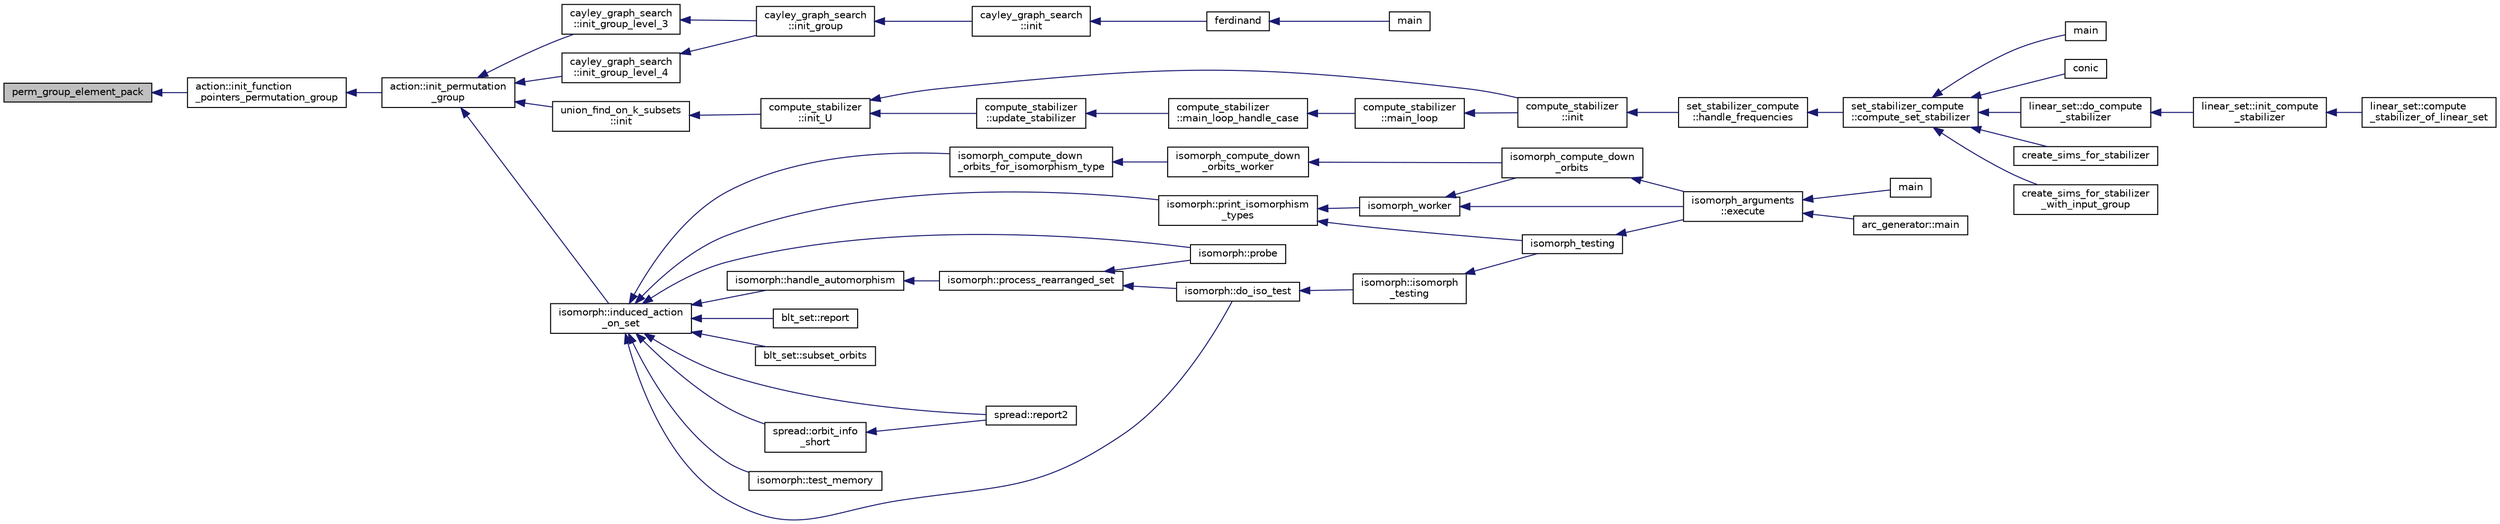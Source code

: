 digraph "perm_group_element_pack"
{
  edge [fontname="Helvetica",fontsize="10",labelfontname="Helvetica",labelfontsize="10"];
  node [fontname="Helvetica",fontsize="10",shape=record];
  rankdir="LR";
  Node8355 [label="perm_group_element_pack",height=0.2,width=0.4,color="black", fillcolor="grey75", style="filled", fontcolor="black"];
  Node8355 -> Node8356 [dir="back",color="midnightblue",fontsize="10",style="solid",fontname="Helvetica"];
  Node8356 [label="action::init_function\l_pointers_permutation_group",height=0.2,width=0.4,color="black", fillcolor="white", style="filled",URL="$d2/d86/classaction.html#a8e6cd4aa446047edbebe7e0702dc1f17"];
  Node8356 -> Node8357 [dir="back",color="midnightblue",fontsize="10",style="solid",fontname="Helvetica"];
  Node8357 [label="action::init_permutation\l_group",height=0.2,width=0.4,color="black", fillcolor="white", style="filled",URL="$d2/d86/classaction.html#a339bbfc596572ec88071c5f5e0ce3f41"];
  Node8357 -> Node8358 [dir="back",color="midnightblue",fontsize="10",style="solid",fontname="Helvetica"];
  Node8358 [label="cayley_graph_search\l::init_group_level_3",height=0.2,width=0.4,color="black", fillcolor="white", style="filled",URL="$de/dae/classcayley__graph__search.html#a7c936e674e8ea64597fa37ae5aa71c71"];
  Node8358 -> Node8359 [dir="back",color="midnightblue",fontsize="10",style="solid",fontname="Helvetica"];
  Node8359 [label="cayley_graph_search\l::init_group",height=0.2,width=0.4,color="black", fillcolor="white", style="filled",URL="$de/dae/classcayley__graph__search.html#adbce2e517a8ed979f53e8aeb043cf4ca"];
  Node8359 -> Node8360 [dir="back",color="midnightblue",fontsize="10",style="solid",fontname="Helvetica"];
  Node8360 [label="cayley_graph_search\l::init",height=0.2,width=0.4,color="black", fillcolor="white", style="filled",URL="$de/dae/classcayley__graph__search.html#add9c6434abeaebac4a07bc03cb21672d"];
  Node8360 -> Node8361 [dir="back",color="midnightblue",fontsize="10",style="solid",fontname="Helvetica"];
  Node8361 [label="ferdinand",height=0.2,width=0.4,color="black", fillcolor="white", style="filled",URL="$da/df3/ferdinand_8_c.html#a322b57727d23cf5a0932f11c30ea18d9"];
  Node8361 -> Node8362 [dir="back",color="midnightblue",fontsize="10",style="solid",fontname="Helvetica"];
  Node8362 [label="main",height=0.2,width=0.4,color="black", fillcolor="white", style="filled",URL="$da/df3/ferdinand_8_c.html#a3c04138a5bfe5d72780bb7e82a18e627"];
  Node8357 -> Node8363 [dir="back",color="midnightblue",fontsize="10",style="solid",fontname="Helvetica"];
  Node8363 [label="cayley_graph_search\l::init_group_level_4",height=0.2,width=0.4,color="black", fillcolor="white", style="filled",URL="$de/dae/classcayley__graph__search.html#a6593f90cd91bea8c23fe71acca05655e"];
  Node8363 -> Node8359 [dir="back",color="midnightblue",fontsize="10",style="solid",fontname="Helvetica"];
  Node8357 -> Node8364 [dir="back",color="midnightblue",fontsize="10",style="solid",fontname="Helvetica"];
  Node8364 [label="union_find_on_k_subsets\l::init",height=0.2,width=0.4,color="black", fillcolor="white", style="filled",URL="$d3/d1b/classunion__find__on__k__subsets.html#aad0de310a8e8df1ff78ee2eaf3ec1e54"];
  Node8364 -> Node8365 [dir="back",color="midnightblue",fontsize="10",style="solid",fontname="Helvetica"];
  Node8365 [label="compute_stabilizer\l::init_U",height=0.2,width=0.4,color="black", fillcolor="white", style="filled",URL="$d8/d30/classcompute__stabilizer.html#a00de428b9934e9a55157eff6c43d64d0"];
  Node8365 -> Node8366 [dir="back",color="midnightblue",fontsize="10",style="solid",fontname="Helvetica"];
  Node8366 [label="compute_stabilizer\l::init",height=0.2,width=0.4,color="black", fillcolor="white", style="filled",URL="$d8/d30/classcompute__stabilizer.html#a36a1729430f317a65559220a8206a7d7"];
  Node8366 -> Node8367 [dir="back",color="midnightblue",fontsize="10",style="solid",fontname="Helvetica"];
  Node8367 [label="set_stabilizer_compute\l::handle_frequencies",height=0.2,width=0.4,color="black", fillcolor="white", style="filled",URL="$d8/dc6/classset__stabilizer__compute.html#a247c31bc3f19f22dadbfd7607cbaaa78"];
  Node8367 -> Node8368 [dir="back",color="midnightblue",fontsize="10",style="solid",fontname="Helvetica"];
  Node8368 [label="set_stabilizer_compute\l::compute_set_stabilizer",height=0.2,width=0.4,color="black", fillcolor="white", style="filled",URL="$d8/dc6/classset__stabilizer__compute.html#ad4f92074322e98c7cd0ed5d4f8486b76"];
  Node8368 -> Node8369 [dir="back",color="midnightblue",fontsize="10",style="solid",fontname="Helvetica"];
  Node8369 [label="main",height=0.2,width=0.4,color="black", fillcolor="white", style="filled",URL="$db/d67/test__hyperoval_8_c.html#a3c04138a5bfe5d72780bb7e82a18e627"];
  Node8368 -> Node8370 [dir="back",color="midnightblue",fontsize="10",style="solid",fontname="Helvetica"];
  Node8370 [label="conic",height=0.2,width=0.4,color="black", fillcolor="white", style="filled",URL="$d4/de8/conic_8_c.html#a96def9474b981a9d5831a9b48d85d652"];
  Node8368 -> Node8371 [dir="back",color="midnightblue",fontsize="10",style="solid",fontname="Helvetica"];
  Node8371 [label="linear_set::do_compute\l_stabilizer",height=0.2,width=0.4,color="black", fillcolor="white", style="filled",URL="$dd/d86/classlinear__set.html#ae8f58ded28fb5370f4459cca42b7463b"];
  Node8371 -> Node8372 [dir="back",color="midnightblue",fontsize="10",style="solid",fontname="Helvetica"];
  Node8372 [label="linear_set::init_compute\l_stabilizer",height=0.2,width=0.4,color="black", fillcolor="white", style="filled",URL="$dd/d86/classlinear__set.html#a0cc3eaec1896fdc977b62e94623b055b"];
  Node8372 -> Node8373 [dir="back",color="midnightblue",fontsize="10",style="solid",fontname="Helvetica"];
  Node8373 [label="linear_set::compute\l_stabilizer_of_linear_set",height=0.2,width=0.4,color="black", fillcolor="white", style="filled",URL="$dd/d86/classlinear__set.html#a098a133edfbaae0fd347a69c50bdbee2"];
  Node8368 -> Node8374 [dir="back",color="midnightblue",fontsize="10",style="solid",fontname="Helvetica"];
  Node8374 [label="create_sims_for_stabilizer",height=0.2,width=0.4,color="black", fillcolor="white", style="filled",URL="$d0/d76/tl__algebra__and__number__theory_8h.html#af2c67d225072549409be710ac3cd30f8"];
  Node8368 -> Node8375 [dir="back",color="midnightblue",fontsize="10",style="solid",fontname="Helvetica"];
  Node8375 [label="create_sims_for_stabilizer\l_with_input_group",height=0.2,width=0.4,color="black", fillcolor="white", style="filled",URL="$d0/d76/tl__algebra__and__number__theory_8h.html#af5482567a8d6ba5c2fe593bf6f7f9a0f"];
  Node8365 -> Node8376 [dir="back",color="midnightblue",fontsize="10",style="solid",fontname="Helvetica"];
  Node8376 [label="compute_stabilizer\l::update_stabilizer",height=0.2,width=0.4,color="black", fillcolor="white", style="filled",URL="$d8/d30/classcompute__stabilizer.html#a9d7978a6326dc7f0935f557f0828ed8e"];
  Node8376 -> Node8377 [dir="back",color="midnightblue",fontsize="10",style="solid",fontname="Helvetica"];
  Node8377 [label="compute_stabilizer\l::main_loop_handle_case",height=0.2,width=0.4,color="black", fillcolor="white", style="filled",URL="$d8/d30/classcompute__stabilizer.html#a040fb5c6ad50133c5a16a35ed5b2ecc4"];
  Node8377 -> Node8378 [dir="back",color="midnightblue",fontsize="10",style="solid",fontname="Helvetica"];
  Node8378 [label="compute_stabilizer\l::main_loop",height=0.2,width=0.4,color="black", fillcolor="white", style="filled",URL="$d8/d30/classcompute__stabilizer.html#ae8615a28e0494704450689b6ea0b7ca2"];
  Node8378 -> Node8366 [dir="back",color="midnightblue",fontsize="10",style="solid",fontname="Helvetica"];
  Node8357 -> Node8379 [dir="back",color="midnightblue",fontsize="10",style="solid",fontname="Helvetica"];
  Node8379 [label="isomorph::induced_action\l_on_set",height=0.2,width=0.4,color="black", fillcolor="white", style="filled",URL="$d3/d5f/classisomorph.html#a66a62f79a0f877b889ec5bd0c79392f1"];
  Node8379 -> Node8380 [dir="back",color="midnightblue",fontsize="10",style="solid",fontname="Helvetica"];
  Node8380 [label="blt_set::report",height=0.2,width=0.4,color="black", fillcolor="white", style="filled",URL="$d1/d3d/classblt__set.html#a6b19f88bd2b92ebfba7e7c362eb9065c"];
  Node8379 -> Node8381 [dir="back",color="midnightblue",fontsize="10",style="solid",fontname="Helvetica"];
  Node8381 [label="blt_set::subset_orbits",height=0.2,width=0.4,color="black", fillcolor="white", style="filled",URL="$d1/d3d/classblt__set.html#af8f79fc4346244acfa0e2c2d23c36993"];
  Node8379 -> Node8382 [dir="back",color="midnightblue",fontsize="10",style="solid",fontname="Helvetica"];
  Node8382 [label="spread::report2",height=0.2,width=0.4,color="black", fillcolor="white", style="filled",URL="$da/dc1/classspread.html#a543a79e4e7306af291584f53dacbfdd8"];
  Node8379 -> Node8383 [dir="back",color="midnightblue",fontsize="10",style="solid",fontname="Helvetica"];
  Node8383 [label="spread::orbit_info\l_short",height=0.2,width=0.4,color="black", fillcolor="white", style="filled",URL="$da/dc1/classspread.html#a24795f879a815d7e4480a72395711aef"];
  Node8383 -> Node8382 [dir="back",color="midnightblue",fontsize="10",style="solid",fontname="Helvetica"];
  Node8379 -> Node8384 [dir="back",color="midnightblue",fontsize="10",style="solid",fontname="Helvetica"];
  Node8384 [label="isomorph::test_memory",height=0.2,width=0.4,color="black", fillcolor="white", style="filled",URL="$d3/d5f/classisomorph.html#a27877043c77db8e85e8fa7d5c43845b0"];
  Node8379 -> Node8385 [dir="back",color="midnightblue",fontsize="10",style="solid",fontname="Helvetica"];
  Node8385 [label="isomorph::print_isomorphism\l_types",height=0.2,width=0.4,color="black", fillcolor="white", style="filled",URL="$d3/d5f/classisomorph.html#abbcd12f6434585951a5532d0b2467a00"];
  Node8385 -> Node8386 [dir="back",color="midnightblue",fontsize="10",style="solid",fontname="Helvetica"];
  Node8386 [label="isomorph_testing",height=0.2,width=0.4,color="black", fillcolor="white", style="filled",URL="$d4/d7e/isomorph__global_8_c.html#a5a73cbe9f89c4727f086482ee2d238f9"];
  Node8386 -> Node8387 [dir="back",color="midnightblue",fontsize="10",style="solid",fontname="Helvetica"];
  Node8387 [label="isomorph_arguments\l::execute",height=0.2,width=0.4,color="black", fillcolor="white", style="filled",URL="$d5/de4/classisomorph__arguments.html#aa85e472d14906abdd5672dc66027583e"];
  Node8387 -> Node8388 [dir="back",color="midnightblue",fontsize="10",style="solid",fontname="Helvetica"];
  Node8388 [label="main",height=0.2,width=0.4,color="black", fillcolor="white", style="filled",URL="$d1/d5e/blt__main_8_c.html#a217dbf8b442f20279ea00b898af96f52"];
  Node8387 -> Node8389 [dir="back",color="midnightblue",fontsize="10",style="solid",fontname="Helvetica"];
  Node8389 [label="arc_generator::main",height=0.2,width=0.4,color="black", fillcolor="white", style="filled",URL="$d4/d21/classarc__generator.html#ad80140b51b165dad1fe6ab232be7829a"];
  Node8385 -> Node8390 [dir="back",color="midnightblue",fontsize="10",style="solid",fontname="Helvetica"];
  Node8390 [label="isomorph_worker",height=0.2,width=0.4,color="black", fillcolor="white", style="filled",URL="$d4/d7e/isomorph__global_8_c.html#ace3bb6ec719b02a35534309d4d3fe99a"];
  Node8390 -> Node8387 [dir="back",color="midnightblue",fontsize="10",style="solid",fontname="Helvetica"];
  Node8390 -> Node8391 [dir="back",color="midnightblue",fontsize="10",style="solid",fontname="Helvetica"];
  Node8391 [label="isomorph_compute_down\l_orbits",height=0.2,width=0.4,color="black", fillcolor="white", style="filled",URL="$d4/d7e/isomorph__global_8_c.html#a3613cea19158edd30958c4edecd97d53"];
  Node8391 -> Node8387 [dir="back",color="midnightblue",fontsize="10",style="solid",fontname="Helvetica"];
  Node8379 -> Node8392 [dir="back",color="midnightblue",fontsize="10",style="solid",fontname="Helvetica"];
  Node8392 [label="isomorph_compute_down\l_orbits_for_isomorphism_type",height=0.2,width=0.4,color="black", fillcolor="white", style="filled",URL="$d4/d7e/isomorph__global_8_c.html#a13519b3a5d3b5ceb26b4bec6736b0086"];
  Node8392 -> Node8393 [dir="back",color="midnightblue",fontsize="10",style="solid",fontname="Helvetica"];
  Node8393 [label="isomorph_compute_down\l_orbits_worker",height=0.2,width=0.4,color="black", fillcolor="white", style="filled",URL="$d4/d7e/isomorph__global_8_c.html#a4edf4a833ce5638a3d58cfae1c702b37"];
  Node8393 -> Node8391 [dir="back",color="midnightblue",fontsize="10",style="solid",fontname="Helvetica"];
  Node8379 -> Node8394 [dir="back",color="midnightblue",fontsize="10",style="solid",fontname="Helvetica"];
  Node8394 [label="isomorph::probe",height=0.2,width=0.4,color="black", fillcolor="white", style="filled",URL="$d3/d5f/classisomorph.html#a9cb6fed7b6ac639d886b117a1f454441"];
  Node8379 -> Node8395 [dir="back",color="midnightblue",fontsize="10",style="solid",fontname="Helvetica"];
  Node8395 [label="isomorph::do_iso_test",height=0.2,width=0.4,color="black", fillcolor="white", style="filled",URL="$d3/d5f/classisomorph.html#a51fc3bf5cc3a99282a489b2df37ee24e"];
  Node8395 -> Node8396 [dir="back",color="midnightblue",fontsize="10",style="solid",fontname="Helvetica"];
  Node8396 [label="isomorph::isomorph\l_testing",height=0.2,width=0.4,color="black", fillcolor="white", style="filled",URL="$d3/d5f/classisomorph.html#ad7945ec94ba0ba16953482edfaa4da6e"];
  Node8396 -> Node8386 [dir="back",color="midnightblue",fontsize="10",style="solid",fontname="Helvetica"];
  Node8379 -> Node8397 [dir="back",color="midnightblue",fontsize="10",style="solid",fontname="Helvetica"];
  Node8397 [label="isomorph::handle_automorphism",height=0.2,width=0.4,color="black", fillcolor="white", style="filled",URL="$d3/d5f/classisomorph.html#a95e0ae39f992234f7cbeb6f1d57d82df"];
  Node8397 -> Node8398 [dir="back",color="midnightblue",fontsize="10",style="solid",fontname="Helvetica"];
  Node8398 [label="isomorph::process_rearranged_set",height=0.2,width=0.4,color="black", fillcolor="white", style="filled",URL="$d3/d5f/classisomorph.html#a7767fd5f1da6dfd7f93810be99ba4ab6"];
  Node8398 -> Node8394 [dir="back",color="midnightblue",fontsize="10",style="solid",fontname="Helvetica"];
  Node8398 -> Node8395 [dir="back",color="midnightblue",fontsize="10",style="solid",fontname="Helvetica"];
}
